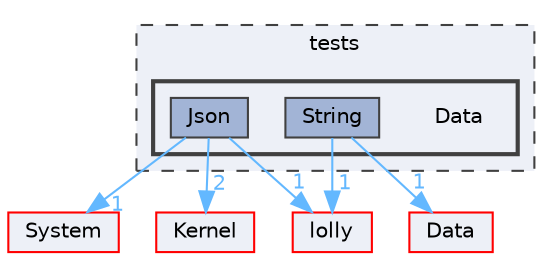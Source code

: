 digraph "Data"
{
 // LATEX_PDF_SIZE
  bgcolor="transparent";
  edge [fontname=Helvetica,fontsize=10,labelfontname=Helvetica,labelfontsize=10];
  node [fontname=Helvetica,fontsize=10,shape=box,height=0.2,width=0.4];
  compound=true
  subgraph clusterdir_59425e443f801f1f2fd8bbe4959a3ccf {
    graph [ bgcolor="#edf0f7", pencolor="grey25", label="tests", fontname=Helvetica,fontsize=10 style="filled,dashed", URL="dir_59425e443f801f1f2fd8bbe4959a3ccf.html",tooltip=""]
  subgraph clusterdir_0e16d6e1be87168091a429944e6ef96f {
    graph [ bgcolor="#edf0f7", pencolor="grey25", label="", fontname=Helvetica,fontsize=10 style="filled,bold", URL="dir_0e16d6e1be87168091a429944e6ef96f.html",tooltip=""]
    dir_0e16d6e1be87168091a429944e6ef96f [shape=plaintext, label="Data"];
  dir_34b3ecfd724974c6fe2259c8a716411f [label="Json", fillcolor="#a2b4d6", color="grey25", style="filled", URL="dir_34b3ecfd724974c6fe2259c8a716411f.html",tooltip=""];
  dir_c067da720bbdf70a3aba5f2f5c550860 [label="String", fillcolor="#a2b4d6", color="grey25", style="filled", URL="dir_c067da720bbdf70a3aba5f2f5c550860.html",tooltip=""];
  }
  }
  dir_52bed8acfaac088d5968cb2c84d7645d [label="Kernel", fillcolor="#edf0f7", color="red", style="filled", URL="dir_52bed8acfaac088d5968cb2c84d7645d.html",tooltip=""];
  dir_4e4e38b7a3cbd015b31043c806009c51 [label="lolly", fillcolor="#edf0f7", color="red", style="filled", URL="dir_4e4e38b7a3cbd015b31043c806009c51.html",tooltip=""];
  dir_9af51e3826d4f9e80d9103b2de543e84 [label="System", fillcolor="#edf0f7", color="red", style="filled", URL="dir_9af51e3826d4f9e80d9103b2de543e84.html",tooltip=""];
  dir_e3d743d0ec9b4013b28b5d69101bc7fb [label="Data", fillcolor="#edf0f7", color="red", style="filled", URL="dir_e3d743d0ec9b4013b28b5d69101bc7fb.html",tooltip=""];
  dir_34b3ecfd724974c6fe2259c8a716411f->dir_4e4e38b7a3cbd015b31043c806009c51 [headlabel="1", labeldistance=1.5 headhref="dir_000023_000027.html" href="dir_000023_000027.html" color="steelblue1" fontcolor="steelblue1"];
  dir_34b3ecfd724974c6fe2259c8a716411f->dir_52bed8acfaac088d5968cb2c84d7645d [headlabel="2", labeldistance=1.5 headhref="dir_000023_000024.html" href="dir_000023_000024.html" color="steelblue1" fontcolor="steelblue1"];
  dir_34b3ecfd724974c6fe2259c8a716411f->dir_9af51e3826d4f9e80d9103b2de543e84 [headlabel="1", labeldistance=1.5 headhref="dir_000023_000038.html" href="dir_000023_000038.html" color="steelblue1" fontcolor="steelblue1"];
  dir_c067da720bbdf70a3aba5f2f5c550860->dir_4e4e38b7a3cbd015b31043c806009c51 [headlabel="1", labeldistance=1.5 headhref="dir_000036_000027.html" href="dir_000036_000027.html" color="steelblue1" fontcolor="steelblue1"];
  dir_c067da720bbdf70a3aba5f2f5c550860->dir_e3d743d0ec9b4013b28b5d69101bc7fb [headlabel="1", labeldistance=1.5 headhref="dir_000036_000007.html" href="dir_000036_000007.html" color="steelblue1" fontcolor="steelblue1"];
}
